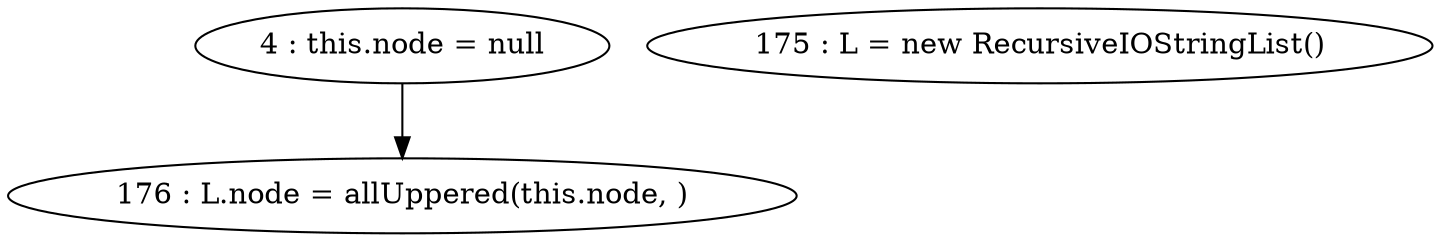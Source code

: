 digraph G {
"4 : this.node = null"
"4 : this.node = null" -> "176 : L.node = allUppered(this.node, )"
"175 : L = new RecursiveIOStringList()"
"176 : L.node = allUppered(this.node, )"
}